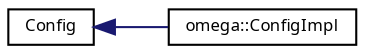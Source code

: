 digraph G
{
  bgcolor="transparent";
  edge [fontname="FreeSans.ttf",fontsize="8",labelfontname="FreeSans.ttf",labelfontsize="8"];
  node [fontname="FreeSans.ttf",fontsize="8",shape=record];
  rankdir=LR;
  Node1 [label="Config",height=0.2,width=0.4,color="black",URL="$classeq_1_1_config.html"];
  Node1 -> Node2 [dir=back,color="midnightblue",fontsize="8",style="solid",fontname="FreeSans.ttf"];
  Node2 [label="omega::ConfigImpl",height=0.2,width=0.4,color="black",URL="$classomega_1_1_config_impl.html"];
}
